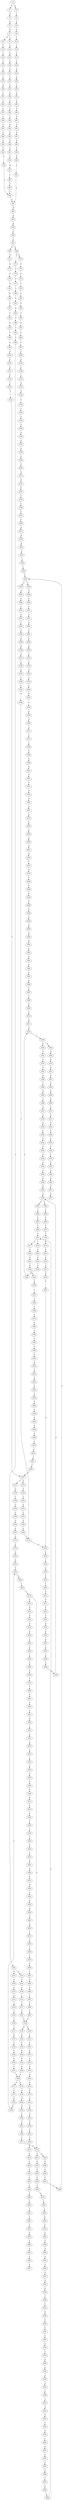 strict digraph  {
	S0 -> S1 [ label = C ];
	S0 -> S2 [ label = G ];
	S1 -> S3 [ label = C ];
	S2 -> S4 [ label = T ];
	S3 -> S5 [ label = A ];
	S4 -> S6 [ label = A ];
	S5 -> S7 [ label = G ];
	S6 -> S8 [ label = G ];
	S7 -> S9 [ label = T ];
	S7 -> S10 [ label = C ];
	S8 -> S11 [ label = T ];
	S9 -> S12 [ label = A ];
	S10 -> S13 [ label = T ];
	S11 -> S14 [ label = T ];
	S12 -> S15 [ label = G ];
	S13 -> S16 [ label = T ];
	S14 -> S17 [ label = T ];
	S15 -> S18 [ label = G ];
	S16 -> S19 [ label = C ];
	S17 -> S20 [ label = C ];
	S18 -> S21 [ label = G ];
	S19 -> S22 [ label = A ];
	S20 -> S23 [ label = A ];
	S21 -> S24 [ label = T ];
	S22 -> S25 [ label = C ];
	S23 -> S26 [ label = C ];
	S24 -> S27 [ label = C ];
	S25 -> S28 [ label = G ];
	S26 -> S29 [ label = T ];
	S27 -> S30 [ label = A ];
	S28 -> S31 [ label = C ];
	S29 -> S32 [ label = C ];
	S30 -> S33 [ label = C ];
	S31 -> S34 [ label = C ];
	S32 -> S35 [ label = C ];
	S33 -> S36 [ label = T ];
	S34 -> S37 [ label = C ];
	S35 -> S38 [ label = T ];
	S36 -> S39 [ label = C ];
	S37 -> S40 [ label = T ];
	S38 -> S41 [ label = T ];
	S39 -> S42 [ label = G ];
	S40 -> S43 [ label = T ];
	S41 -> S44 [ label = T ];
	S42 -> S45 [ label = C ];
	S43 -> S46 [ label = C ];
	S44 -> S47 [ label = C ];
	S45 -> S48 [ label = T ];
	S46 -> S49 [ label = A ];
	S47 -> S50 [ label = A ];
	S48 -> S51 [ label = T ];
	S49 -> S52 [ label = T ];
	S50 -> S53 [ label = T ];
	S51 -> S54 [ label = C ];
	S52 -> S55 [ label = C ];
	S53 -> S56 [ label = C ];
	S54 -> S57 [ label = A ];
	S55 -> S58 [ label = C ];
	S56 -> S59 [ label = C ];
	S57 -> S60 [ label = T ];
	S58 -> S61 [ label = A ];
	S59 -> S61 [ label = A ];
	S60 -> S62 [ label = C ];
	S61 -> S63 [ label = G ];
	S62 -> S58 [ label = C ];
	S63 -> S64 [ label = A ];
	S64 -> S65 [ label = A ];
	S65 -> S66 [ label = C ];
	S66 -> S67 [ label = C ];
	S67 -> S68 [ label = A ];
	S67 -> S69 [ label = G ];
	S68 -> S70 [ label = G ];
	S68 -> S71 [ label = C ];
	S69 -> S72 [ label = G ];
	S70 -> S73 [ label = A ];
	S71 -> S74 [ label = C ];
	S72 -> S75 [ label = A ];
	S73 -> S76 [ label = C ];
	S74 -> S77 [ label = A ];
	S75 -> S78 [ label = C ];
	S76 -> S79 [ label = T ];
	S77 -> S80 [ label = C ];
	S78 -> S81 [ label = G ];
	S79 -> S82 [ label = C ];
	S80 -> S83 [ label = C ];
	S81 -> S84 [ label = C ];
	S82 -> S85 [ label = C ];
	S83 -> S86 [ label = C ];
	S84 -> S87 [ label = C ];
	S85 -> S88 [ label = C ];
	S86 -> S89 [ label = C ];
	S87 -> S90 [ label = C ];
	S88 -> S91 [ label = A ];
	S89 -> S92 [ label = T ];
	S90 -> S93 [ label = A ];
	S91 -> S94 [ label = T ];
	S92 -> S95 [ label = T ];
	S93 -> S96 [ label = T ];
	S94 -> S97 [ label = C ];
	S95 -> S98 [ label = C ];
	S96 -> S99 [ label = C ];
	S97 -> S100 [ label = T ];
	S98 -> S101 [ label = C ];
	S98 -> S102 [ label = G ];
	S99 -> S103 [ label = G ];
	S100 -> S104 [ label = G ];
	S101 -> S105 [ label = T ];
	S102 -> S106 [ label = A ];
	S103 -> S107 [ label = T ];
	S104 -> S108 [ label = C ];
	S105 -> S109 [ label = G ];
	S106 -> S110 [ label = T ];
	S107 -> S111 [ label = C ];
	S108 -> S112 [ label = C ];
	S109 -> S113 [ label = T ];
	S110 -> S114 [ label = C ];
	S111 -> S115 [ label = C ];
	S112 -> S116 [ label = A ];
	S113 -> S117 [ label = C ];
	S114 -> S118 [ label = G ];
	S115 -> S119 [ label = T ];
	S116 -> S120 [ label = G ];
	S117 -> S121 [ label = C ];
	S118 -> S122 [ label = T ];
	S119 -> S123 [ label = C ];
	S120 -> S124 [ label = T ];
	S121 -> S125 [ label = T ];
	S122 -> S126 [ label = T ];
	S123 -> S127 [ label = T ];
	S124 -> S128 [ label = C ];
	S125 -> S129 [ label = A ];
	S125 -> S130 [ label = T ];
	S126 -> S131 [ label = T ];
	S127 -> S132 [ label = T ];
	S127 -> S133 [ label = G ];
	S128 -> S134 [ label = G ];
	S129 -> S135 [ label = C ];
	S130 -> S136 [ label = G ];
	S131 -> S137 [ label = G ];
	S132 -> S138 [ label = C ];
	S133 -> S139 [ label = T ];
	S134 -> S140 [ label = T ];
	S135 -> S141 [ label = T ];
	S136 -> S142 [ label = T ];
	S137 -> S143 [ label = T ];
	S138 -> S144 [ label = T ];
	S139 -> S145 [ label = C ];
	S140 -> S146 [ label = A ];
	S141 -> S147 [ label = A ];
	S142 -> S148 [ label = A ];
	S143 -> S149 [ label = A ];
	S144 -> S150 [ label = C ];
	S145 -> S151 [ label = G ];
	S146 -> S152 [ label = A ];
	S147 -> S153 [ label = C ];
	S148 -> S154 [ label = G ];
	S149 -> S155 [ label = G ];
	S150 -> S156 [ label = G ];
	S151 -> S157 [ label = T ];
	S152 -> S158 [ label = G ];
	S153 -> S159 [ label = C ];
	S154 -> S160 [ label = G ];
	S155 -> S161 [ label = G ];
	S156 -> S162 [ label = G ];
	S157 -> S163 [ label = G ];
	S158 -> S164 [ label = A ];
	S159 -> S165 [ label = A ];
	S160 -> S166 [ label = A ];
	S161 -> S166 [ label = A ];
	S162 -> S167 [ label = A ];
	S163 -> S168 [ label = G ];
	S164 -> S169 [ label = C ];
	S165 -> S170 [ label = G ];
	S166 -> S171 [ label = G ];
	S166 -> S172 [ label = A ];
	S167 -> S173 [ label = G ];
	S168 -> S174 [ label = T ];
	S169 -> S175 [ label = G ];
	S170 -> S176 [ label = G ];
	S171 -> S177 [ label = A ];
	S172 -> S178 [ label = A ];
	S173 -> S179 [ label = A ];
	S174 -> S180 [ label = A ];
	S175 -> S181 [ label = G ];
	S176 -> S182 [ label = A ];
	S177 -> S183 [ label = G ];
	S178 -> S184 [ label = G ];
	S179 -> S185 [ label = G ];
	S180 -> S186 [ label = C ];
	S181 -> S187 [ label = C ];
	S182 -> S188 [ label = G ];
	S183 -> S189 [ label = G ];
	S184 -> S190 [ label = G ];
	S185 -> S191 [ label = G ];
	S186 -> S192 [ label = C ];
	S187 -> S193 [ label = T ];
	S188 -> S194 [ label = A ];
	S189 -> S195 [ label = T ];
	S190 -> S196 [ label = T ];
	S191 -> S195 [ label = T ];
	S192 -> S197 [ label = G ];
	S193 -> S198 [ label = C ];
	S194 -> S199 [ label = G ];
	S195 -> S200 [ label = C ];
	S196 -> S201 [ label = C ];
	S197 -> S202 [ label = G ];
	S198 -> S203 [ label = T ];
	S199 -> S204 [ label = T ];
	S200 -> S205 [ label = C ];
	S201 -> S206 [ label = C ];
	S202 -> S207 [ label = T ];
	S203 -> S208 [ label = C ];
	S204 -> S209 [ label = C ];
	S205 -> S210 [ label = C ];
	S206 -> S211 [ label = C ];
	S207 -> S212 [ label = G ];
	S208 -> S213 [ label = G ];
	S209 -> S214 [ label = A ];
	S210 -> S215 [ label = A ];
	S210 -> S216 [ label = G ];
	S211 -> S216 [ label = G ];
	S212 -> S217 [ label = G ];
	S213 -> S218 [ label = A ];
	S214 -> S219 [ label = G ];
	S215 -> S220 [ label = G ];
	S216 -> S221 [ label = G ];
	S216 -> S222 [ label = A ];
	S217 -> S223 [ label = T ];
	S218 -> S224 [ label = A ];
	S219 -> S225 [ label = G ];
	S220 -> S226 [ label = A ];
	S221 -> S227 [ label = A ];
	S222 -> S228 [ label = A ];
	S223 -> S229 [ label = T ];
	S224 -> S230 [ label = G ];
	S225 -> S231 [ label = A ];
	S226 -> S232 [ label = G ];
	S227 -> S233 [ label = G ];
	S228 -> S234 [ label = G ];
	S229 -> S235 [ label = A ];
	S230 -> S236 [ label = T ];
	S231 -> S237 [ label = C ];
	S232 -> S238 [ label = C ];
	S233 -> S239 [ label = G ];
	S234 -> S240 [ label = T ];
	S235 -> S241 [ label = G ];
	S236 -> S242 [ label = C ];
	S237 -> S243 [ label = C ];
	S238 -> S244 [ label = C ];
	S239 -> S245 [ label = C ];
	S240 -> S246 [ label = C ];
	S241 -> S247 [ label = A ];
	S242 -> S248 [ label = G ];
	S243 -> S249 [ label = A ];
	S244 -> S250 [ label = A ];
	S245 -> S251 [ label = G ];
	S246 -> S248 [ label = G ];
	S247 -> S252 [ label = A ];
	S248 -> S253 [ label = C ];
	S248 -> S254 [ label = A ];
	S249 -> S255 [ label = G ];
	S250 -> S256 [ label = C ];
	S251 -> S257 [ label = T ];
	S252 -> S258 [ label = G ];
	S253 -> S259 [ label = G ];
	S254 -> S260 [ label = G ];
	S255 -> S261 [ label = T ];
	S256 -> S262 [ label = G ];
	S257 -> S263 [ label = G ];
	S258 -> S264 [ label = G ];
	S259 -> S265 [ label = G ];
	S260 -> S266 [ label = G ];
	S261 -> S267 [ label = C ];
	S262 -> S268 [ label = G ];
	S263 -> S269 [ label = G ];
	S264 -> S270 [ label = G ];
	S265 -> S271 [ label = C ];
	S266 -> S272 [ label = T ];
	S267 -> S273 [ label = T ];
	S268 -> S274 [ label = T ];
	S269 -> S275 [ label = T ];
	S270 -> S276 [ label = G ];
	S271 -> S277 [ label = T ];
	S272 -> S278 [ label = A ];
	S273 -> S279 [ label = C ];
	S274 -> S280 [ label = T ];
	S275 -> S281 [ label = A ];
	S276 -> S282 [ label = T ];
	S276 -> S283 [ label = G ];
	S277 -> S284 [ label = A ];
	S278 -> S285 [ label = T ];
	S279 -> S286 [ label = T ];
	S280 -> S287 [ label = A ];
	S281 -> S288 [ label = T ];
	S282 -> S289 [ label = C ];
	S283 -> S290 [ label = T ];
	S284 -> S291 [ label = T ];
	S285 -> S292 [ label = A ];
	S286 -> S293 [ label = G ];
	S287 -> S294 [ label = C ];
	S288 -> S295 [ label = G ];
	S289 -> S296 [ label = T ];
	S290 -> S297 [ label = C ];
	S291 -> S298 [ label = A ];
	S292 -> S299 [ label = A ];
	S293 -> S300 [ label = T ];
	S294 -> S301 [ label = T ];
	S295 -> S302 [ label = A ];
	S296 -> S303 [ label = C ];
	S297 -> S304 [ label = C ];
	S298 -> S305 [ label = G ];
	S299 -> S306 [ label = G ];
	S300 -> S307 [ label = A ];
	S301 -> S308 [ label = G ];
	S302 -> S309 [ label = G ];
	S303 -> S310 [ label = T ];
	S304 -> S311 [ label = G ];
	S305 -> S312 [ label = T ];
	S306 -> S313 [ label = T ];
	S308 -> S314 [ label = C ];
	S309 -> S315 [ label = C ];
	S310 -> S316 [ label = C ];
	S311 -> S317 [ label = C ];
	S311 -> S318 [ label = T ];
	S312 -> S319 [ label = A ];
	S313 -> S320 [ label = C ];
	S314 -> S321 [ label = A ];
	S315 -> S322 [ label = G ];
	S316 -> S323 [ label = G ];
	S317 -> S324 [ label = C ];
	S318 -> S325 [ label = C ];
	S319 -> S326 [ label = G ];
	S320 -> S327 [ label = G ];
	S321 -> S328 [ label = G ];
	S322 -> S329 [ label = G ];
	S323 -> S330 [ label = T ];
	S324 -> S331 [ label = G ];
	S325 -> S332 [ label = G ];
	S326 -> S333 [ label = C ];
	S327 -> S334 [ label = T ];
	S328 -> S335 [ label = A ];
	S329 -> S336 [ label = T ];
	S330 -> S337 [ label = G ];
	S331 -> S338 [ label = G ];
	S332 -> S339 [ label = G ];
	S333 -> S340 [ label = C ];
	S334 -> S341 [ label = G ];
	S335 -> S342 [ label = C ];
	S336 -> S343 [ label = C ];
	S337 -> S344 [ label = G ];
	S338 -> S345 [ label = A ];
	S339 -> S346 [ label = A ];
	S340 -> S347 [ label = G ];
	S341 -> S348 [ label = G ];
	S342 -> S349 [ label = G ];
	S343 -> S350 [ label = G ];
	S344 -> S351 [ label = T ];
	S345 -> S352 [ label = A ];
	S346 -> S353 [ label = A ];
	S347 -> S354 [ label = A ];
	S348 -> S174 [ label = T ];
	S349 -> S355 [ label = G ];
	S350 -> S356 [ label = C ];
	S351 -> S180 [ label = A ];
	S352 -> S357 [ label = C ];
	S353 -> S358 [ label = C ];
	S354 -> S359 [ label = A ];
	S355 -> S360 [ label = A ];
	S356 -> S361 [ label = A ];
	S357 -> S362 [ label = T ];
	S358 -> S363 [ label = A ];
	S358 -> S364 [ label = T ];
	S359 -> S365 [ label = A ];
	S360 -> S366 [ label = C ];
	S361 -> S367 [ label = C ];
	S362 -> S368 [ label = G ];
	S363 -> S369 [ label = G ];
	S364 -> S370 [ label = A ];
	S365 -> S371 [ label = C ];
	S366 -> S372 [ label = A ];
	S367 -> S373 [ label = G ];
	S368 -> S374 [ label = C ];
	S369 -> S375 [ label = G ];
	S370 -> S376 [ label = C ];
	S371 -> S377 [ label = C ];
	S372 -> S378 [ label = C ];
	S373 -> S379 [ label = C ];
	S374 -> S380 [ label = A ];
	S375 -> S381 [ label = A ];
	S376 -> S382 [ label = A ];
	S377 -> S383 [ label = C ];
	S378 -> S384 [ label = A ];
	S379 -> S385 [ label = G ];
	S380 -> S386 [ label = A ];
	S381 -> S387 [ label = A ];
	S382 -> S388 [ label = A ];
	S383 -> S389 [ label = C ];
	S384 -> S390 [ label = C ];
	S385 -> S391 [ label = C ];
	S386 -> S392 [ label = C ];
	S387 -> S393 [ label = T ];
	S388 -> S394 [ label = C ];
	S389 -> S395 [ label = G ];
	S390 -> S396 [ label = C ];
	S391 -> S397 [ label = G ];
	S392 -> S398 [ label = C ];
	S393 -> S399 [ label = A ];
	S394 -> S400 [ label = G ];
	S395 -> S401 [ label = A ];
	S396 -> S402 [ label = T ];
	S397 -> S403 [ label = G ];
	S398 -> S404 [ label = A ];
	S399 -> S405 [ label = G ];
	S400 -> S406 [ label = A ];
	S401 -> S407 [ label = C ];
	S402 -> S408 [ label = C ];
	S403 -> S409 [ label = C ];
	S404 -> S410 [ label = G ];
	S405 -> S411 [ label = T ];
	S406 -> S412 [ label = A ];
	S407 -> S413 [ label = T ];
	S408 -> S414 [ label = T ];
	S409 -> S415 [ label = T ];
	S410 -> S416 [ label = A ];
	S411 -> S417 [ label = C ];
	S412 -> S418 [ label = A ];
	S413 -> S419 [ label = A ];
	S414 -> S420 [ label = A ];
	S415 -> S421 [ label = G ];
	S416 -> S422 [ label = A ];
	S417 -> S423 [ label = T ];
	S418 -> S424 [ label = A ];
	S419 -> S425 [ label = G ];
	S420 -> S426 [ label = G ];
	S421 -> S427 [ label = G ];
	S422 -> S428 [ label = C ];
	S423 -> S429 [ label = C ];
	S424 -> S430 [ label = C ];
	S425 -> S431 [ label = A ];
	S426 -> S432 [ label = A ];
	S427 -> S433 [ label = A ];
	S428 -> S434 [ label = A ];
	S429 -> S435 [ label = T ];
	S430 -> S436 [ label = A ];
	S431 -> S437 [ label = A ];
	S432 -> S438 [ label = A ];
	S433 -> S439 [ label = A ];
	S434 -> S440 [ label = G ];
	S435 -> S441 [ label = C ];
	S436 -> S442 [ label = G ];
	S437 -> S443 [ label = T ];
	S438 -> S444 [ label = C ];
	S439 -> S445 [ label = T ];
	S440 -> S446 [ label = C ];
	S441 -> S447 [ label = T ];
	S442 -> S448 [ label = A ];
	S443 -> S449 [ label = C ];
	S444 -> S450 [ label = G ];
	S445 -> S451 [ label = G ];
	S446 -> S452 [ label = C ];
	S447 -> S453 [ label = G ];
	S448 -> S454 [ label = A ];
	S449 -> S455 [ label = G ];
	S450 -> S456 [ label = A ];
	S451 -> S457 [ label = G ];
	S452 -> S458 [ label = G ];
	S453 -> S459 [ label = A ];
	S454 -> S460 [ label = G ];
	S455 -> S461 [ label = G ];
	S456 -> S462 [ label = G ];
	S457 -> S463 [ label = G ];
	S458 -> S464 [ label = T ];
	S459 -> S465 [ label = G ];
	S460 -> S466 [ label = G ];
	S461 -> S467 [ label = G ];
	S462 -> S468 [ label = G ];
	S463 -> S469 [ label = G ];
	S464 -> S470 [ label = C ];
	S465 -> S471 [ label = T ];
	S466 -> S472 [ label = G ];
	S467 -> S473 [ label = T ];
	S468 -> S474 [ label = T ];
	S469 -> S475 [ label = T ];
	S470 -> S476 [ label = C ];
	S471 -> S477 [ label = A ];
	S472 -> S276 [ label = G ];
	S473 -> S478 [ label = A ];
	S474 -> S479 [ label = G ];
	S475 -> S480 [ label = C ];
	S476 -> S481 [ label = T ];
	S478 -> S482 [ label = T ];
	S479 -> S483 [ label = T ];
	S480 -> S484 [ label = C ];
	S481 -> S485 [ label = C ];
	S482 -> S486 [ label = C ];
	S483 -> S487 [ label = C ];
	S484 -> S311 [ label = G ];
	S485 -> S127 [ label = T ];
	S486 -> S488 [ label = C ];
	S487 -> S489 [ label = C ];
	S488 -> S490 [ label = C ];
	S489 -> S491 [ label = C ];
	S490 -> S492 [ label = G ];
	S491 -> S493 [ label = T ];
	S492 -> S494 [ label = A ];
	S493 -> S495 [ label = G ];
	S494 -> S496 [ label = A ];
	S495 -> S497 [ label = T ];
	S496 -> S498 [ label = A ];
	S497 -> S499 [ label = C ];
	S498 -> S500 [ label = G ];
	S499 -> S501 [ label = C ];
	S500 -> S502 [ label = T ];
	S501 -> S125 [ label = T ];
	S502 -> S503 [ label = G ];
	S503 -> S504 [ label = T ];
	S504 -> S505 [ label = C ];
	S505 -> S506 [ label = G ];
	S506 -> S507 [ label = T ];
	S507 -> S508 [ label = C ];
	S508 -> S509 [ label = G ];
	S509 -> S510 [ label = G ];
	S510 -> S511 [ label = A ];
	S511 -> S353 [ label = A ];
}
